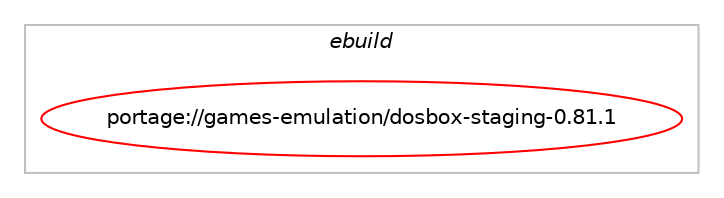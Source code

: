 digraph prolog {

# *************
# Graph options
# *************

newrank=true;
concentrate=true;
compound=true;
graph [rankdir=LR,fontname=Helvetica,fontsize=10,ranksep=1.5];#, ranksep=2.5, nodesep=0.2];
edge  [arrowhead=vee];
node  [fontname=Helvetica,fontsize=10];

# **********
# The ebuild
# **********

subgraph cluster_leftcol {
color=gray;
label=<<i>ebuild</i>>;
id [label="portage://games-emulation/dosbox-staging-0.81.1", color=red, width=4, href="../games-emulation/dosbox-staging-0.81.1.svg"];
}

# ****************
# The dependencies
# ****************

subgraph cluster_midcol {
color=gray;
label=<<i>dependencies</i>>;
subgraph cluster_compile {
fillcolor="#eeeeee";
style=filled;
label=<<i>compile</i>>;
# *** BEGIN UNKNOWN DEPENDENCY TYPE (TODO) ***
# id -> equal(use_conditional_group(positive,alsa,portage://games-emulation/dosbox-staging-0.81.1,[package_dependency(portage://games-emulation/dosbox-staging-0.81.1,install,no,media-libs,alsa-lib,none,[,,],[],[])]))
# *** END UNKNOWN DEPENDENCY TYPE (TODO) ***

# *** BEGIN UNKNOWN DEPENDENCY TYPE (TODO) ***
# id -> equal(use_conditional_group(positive,debug,portage://games-emulation/dosbox-staging-0.81.1,[package_dependency(portage://games-emulation/dosbox-staging-0.81.1,install,no,sys-libs,ncurses,none,[,,],[slot(0),equal],[])]))
# *** END UNKNOWN DEPENDENCY TYPE (TODO) ***

# *** BEGIN UNKNOWN DEPENDENCY TYPE (TODO) ***
# id -> equal(use_conditional_group(positive,fluidsynth,portage://games-emulation/dosbox-staging-0.81.1,[package_dependency(portage://games-emulation/dosbox-staging-0.81.1,install,no,media-sound,fluid-soundfont,none,[,,],[],[]),package_dependency(portage://games-emulation/dosbox-staging-0.81.1,install,no,media-sound,fluidsynth,none,[,,],[],[])]))
# *** END UNKNOWN DEPENDENCY TYPE (TODO) ***

# *** BEGIN UNKNOWN DEPENDENCY TYPE (TODO) ***
# id -> equal(use_conditional_group(positive,mt-32,portage://games-emulation/dosbox-staging-0.81.1,[package_dependency(portage://games-emulation/dosbox-staging-0.81.1,install,no,media-libs,munt-mt32emu,none,[,,],[],[])]))
# *** END UNKNOWN DEPENDENCY TYPE (TODO) ***

# *** BEGIN UNKNOWN DEPENDENCY TYPE (TODO) ***
# id -> equal(use_conditional_group(positive,network,portage://games-emulation/dosbox-staging-0.81.1,[package_dependency(portage://games-emulation/dosbox-staging-0.81.1,install,no,media-libs,sdl2-net,none,[,,],[],[])]))
# *** END UNKNOWN DEPENDENCY TYPE (TODO) ***

# *** BEGIN UNKNOWN DEPENDENCY TYPE (TODO) ***
# id -> equal(use_conditional_group(positive,opengl,portage://games-emulation/dosbox-staging-0.81.1,[package_dependency(portage://games-emulation/dosbox-staging-0.81.1,install,no,virtual,opengl,none,[,,],[],[])]))
# *** END UNKNOWN DEPENDENCY TYPE (TODO) ***

# *** BEGIN UNKNOWN DEPENDENCY TYPE (TODO) ***
# id -> equal(use_conditional_group(positive,slirp,portage://games-emulation/dosbox-staging-0.81.1,[package_dependency(portage://games-emulation/dosbox-staging-0.81.1,install,no,net-libs,libslirp,none,[,,],[],[])]))
# *** END UNKNOWN DEPENDENCY TYPE (TODO) ***

# *** BEGIN UNKNOWN DEPENDENCY TYPE (TODO) ***
# id -> equal(package_dependency(portage://games-emulation/dosbox-staging-0.81.1,install,no,media-libs,iir1,none,[,,],[],[]))
# *** END UNKNOWN DEPENDENCY TYPE (TODO) ***

# *** BEGIN UNKNOWN DEPENDENCY TYPE (TODO) ***
# id -> equal(package_dependency(portage://games-emulation/dosbox-staging-0.81.1,install,no,media-libs,libpng,none,[,,],[slot(0),equal],[]))
# *** END UNKNOWN DEPENDENCY TYPE (TODO) ***

# *** BEGIN UNKNOWN DEPENDENCY TYPE (TODO) ***
# id -> equal(package_dependency(portage://games-emulation/dosbox-staging-0.81.1,install,no,media-libs,libsdl2,none,[,,],[],[use(enable(joystick),none),use(optenable(opengl),none),use(enable(video),none),use(enable(X),none)]))
# *** END UNKNOWN DEPENDENCY TYPE (TODO) ***

# *** BEGIN UNKNOWN DEPENDENCY TYPE (TODO) ***
# id -> equal(package_dependency(portage://games-emulation/dosbox-staging-0.81.1,install,no,media-libs,opusfile,none,[,,],[],[]))
# *** END UNKNOWN DEPENDENCY TYPE (TODO) ***

# *** BEGIN UNKNOWN DEPENDENCY TYPE (TODO) ***
# id -> equal(package_dependency(portage://games-emulation/dosbox-staging-0.81.1,install,no,media-libs,speexdsp,none,[,,],[],[]))
# *** END UNKNOWN DEPENDENCY TYPE (TODO) ***

# *** BEGIN UNKNOWN DEPENDENCY TYPE (TODO) ***
# id -> equal(package_dependency(portage://games-emulation/dosbox-staging-0.81.1,install,no,sys-libs,zlib,none,[,,],[],[]))
# *** END UNKNOWN DEPENDENCY TYPE (TODO) ***

# *** BEGIN UNKNOWN DEPENDENCY TYPE (TODO) ***
# id -> equal(package_dependency(portage://games-emulation/dosbox-staging-0.81.1,install,weak,games-emulation,dosbox,none,[,,],[],[]))
# *** END UNKNOWN DEPENDENCY TYPE (TODO) ***

}
subgraph cluster_compileandrun {
fillcolor="#eeeeee";
style=filled;
label=<<i>compile and run</i>>;
}
subgraph cluster_run {
fillcolor="#eeeeee";
style=filled;
label=<<i>run</i>>;
# *** BEGIN UNKNOWN DEPENDENCY TYPE (TODO) ***
# id -> equal(use_conditional_group(positive,alsa,portage://games-emulation/dosbox-staging-0.81.1,[package_dependency(portage://games-emulation/dosbox-staging-0.81.1,run,no,media-libs,alsa-lib,none,[,,],[],[])]))
# *** END UNKNOWN DEPENDENCY TYPE (TODO) ***

# *** BEGIN UNKNOWN DEPENDENCY TYPE (TODO) ***
# id -> equal(use_conditional_group(positive,debug,portage://games-emulation/dosbox-staging-0.81.1,[package_dependency(portage://games-emulation/dosbox-staging-0.81.1,run,no,sys-libs,ncurses,none,[,,],[slot(0),equal],[])]))
# *** END UNKNOWN DEPENDENCY TYPE (TODO) ***

# *** BEGIN UNKNOWN DEPENDENCY TYPE (TODO) ***
# id -> equal(use_conditional_group(positive,fluidsynth,portage://games-emulation/dosbox-staging-0.81.1,[package_dependency(portage://games-emulation/dosbox-staging-0.81.1,run,no,media-sound,fluid-soundfont,none,[,,],[],[]),package_dependency(portage://games-emulation/dosbox-staging-0.81.1,run,no,media-sound,fluidsynth,none,[,,],[],[])]))
# *** END UNKNOWN DEPENDENCY TYPE (TODO) ***

# *** BEGIN UNKNOWN DEPENDENCY TYPE (TODO) ***
# id -> equal(use_conditional_group(positive,mt-32,portage://games-emulation/dosbox-staging-0.81.1,[package_dependency(portage://games-emulation/dosbox-staging-0.81.1,run,no,media-libs,munt-mt32emu,none,[,,],[],[])]))
# *** END UNKNOWN DEPENDENCY TYPE (TODO) ***

# *** BEGIN UNKNOWN DEPENDENCY TYPE (TODO) ***
# id -> equal(use_conditional_group(positive,network,portage://games-emulation/dosbox-staging-0.81.1,[package_dependency(portage://games-emulation/dosbox-staging-0.81.1,run,no,media-libs,sdl2-net,none,[,,],[],[])]))
# *** END UNKNOWN DEPENDENCY TYPE (TODO) ***

# *** BEGIN UNKNOWN DEPENDENCY TYPE (TODO) ***
# id -> equal(use_conditional_group(positive,opengl,portage://games-emulation/dosbox-staging-0.81.1,[package_dependency(portage://games-emulation/dosbox-staging-0.81.1,run,no,virtual,opengl,none,[,,],[],[])]))
# *** END UNKNOWN DEPENDENCY TYPE (TODO) ***

# *** BEGIN UNKNOWN DEPENDENCY TYPE (TODO) ***
# id -> equal(use_conditional_group(positive,slirp,portage://games-emulation/dosbox-staging-0.81.1,[package_dependency(portage://games-emulation/dosbox-staging-0.81.1,run,no,net-libs,libslirp,none,[,,],[],[])]))
# *** END UNKNOWN DEPENDENCY TYPE (TODO) ***

# *** BEGIN UNKNOWN DEPENDENCY TYPE (TODO) ***
# id -> equal(package_dependency(portage://games-emulation/dosbox-staging-0.81.1,run,no,media-libs,iir1,none,[,,],[],[]))
# *** END UNKNOWN DEPENDENCY TYPE (TODO) ***

# *** BEGIN UNKNOWN DEPENDENCY TYPE (TODO) ***
# id -> equal(package_dependency(portage://games-emulation/dosbox-staging-0.81.1,run,no,media-libs,libpng,none,[,,],[slot(0),equal],[]))
# *** END UNKNOWN DEPENDENCY TYPE (TODO) ***

# *** BEGIN UNKNOWN DEPENDENCY TYPE (TODO) ***
# id -> equal(package_dependency(portage://games-emulation/dosbox-staging-0.81.1,run,no,media-libs,libsdl2,none,[,,],[],[use(enable(joystick),none),use(optenable(opengl),none),use(enable(video),none),use(enable(X),none)]))
# *** END UNKNOWN DEPENDENCY TYPE (TODO) ***

# *** BEGIN UNKNOWN DEPENDENCY TYPE (TODO) ***
# id -> equal(package_dependency(portage://games-emulation/dosbox-staging-0.81.1,run,no,media-libs,opusfile,none,[,,],[],[]))
# *** END UNKNOWN DEPENDENCY TYPE (TODO) ***

# *** BEGIN UNKNOWN DEPENDENCY TYPE (TODO) ***
# id -> equal(package_dependency(portage://games-emulation/dosbox-staging-0.81.1,run,no,media-libs,speexdsp,none,[,,],[],[]))
# *** END UNKNOWN DEPENDENCY TYPE (TODO) ***

# *** BEGIN UNKNOWN DEPENDENCY TYPE (TODO) ***
# id -> equal(package_dependency(portage://games-emulation/dosbox-staging-0.81.1,run,no,sys-libs,zlib,none,[,,],[],[]))
# *** END UNKNOWN DEPENDENCY TYPE (TODO) ***

# *** BEGIN UNKNOWN DEPENDENCY TYPE (TODO) ***
# id -> equal(package_dependency(portage://games-emulation/dosbox-staging-0.81.1,run,weak,games-emulation,dosbox,none,[,,],[],[]))
# *** END UNKNOWN DEPENDENCY TYPE (TODO) ***

}
}

# **************
# The candidates
# **************

subgraph cluster_choices {
rank=same;
color=gray;
label=<<i>candidates</i>>;

}

}
